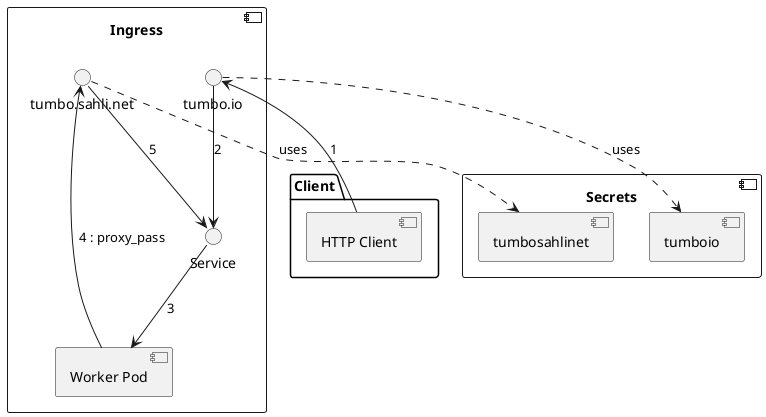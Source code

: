 @startuml
skinparam componentStyle uml2
package "Client" {
    [HTTP Client]
}

component Secrets {
    [tumboio]
    [tumbosahlinet]
}

component Ingress {
    tumbo.io --> Service : 2
    tumbo.io <-- [HTTP Client] : 1
    tumbo.sahli.net <-- [Worker Pod]: 4 : proxy_pass
    tumbo.sahli.net --> Service : 5
    tumbo.io ..> [tumboio] : uses
    tumbo.sahli.net ..> [tumbosahlinet] : uses

}

Service --> [Worker Pod] : 3

@enduml